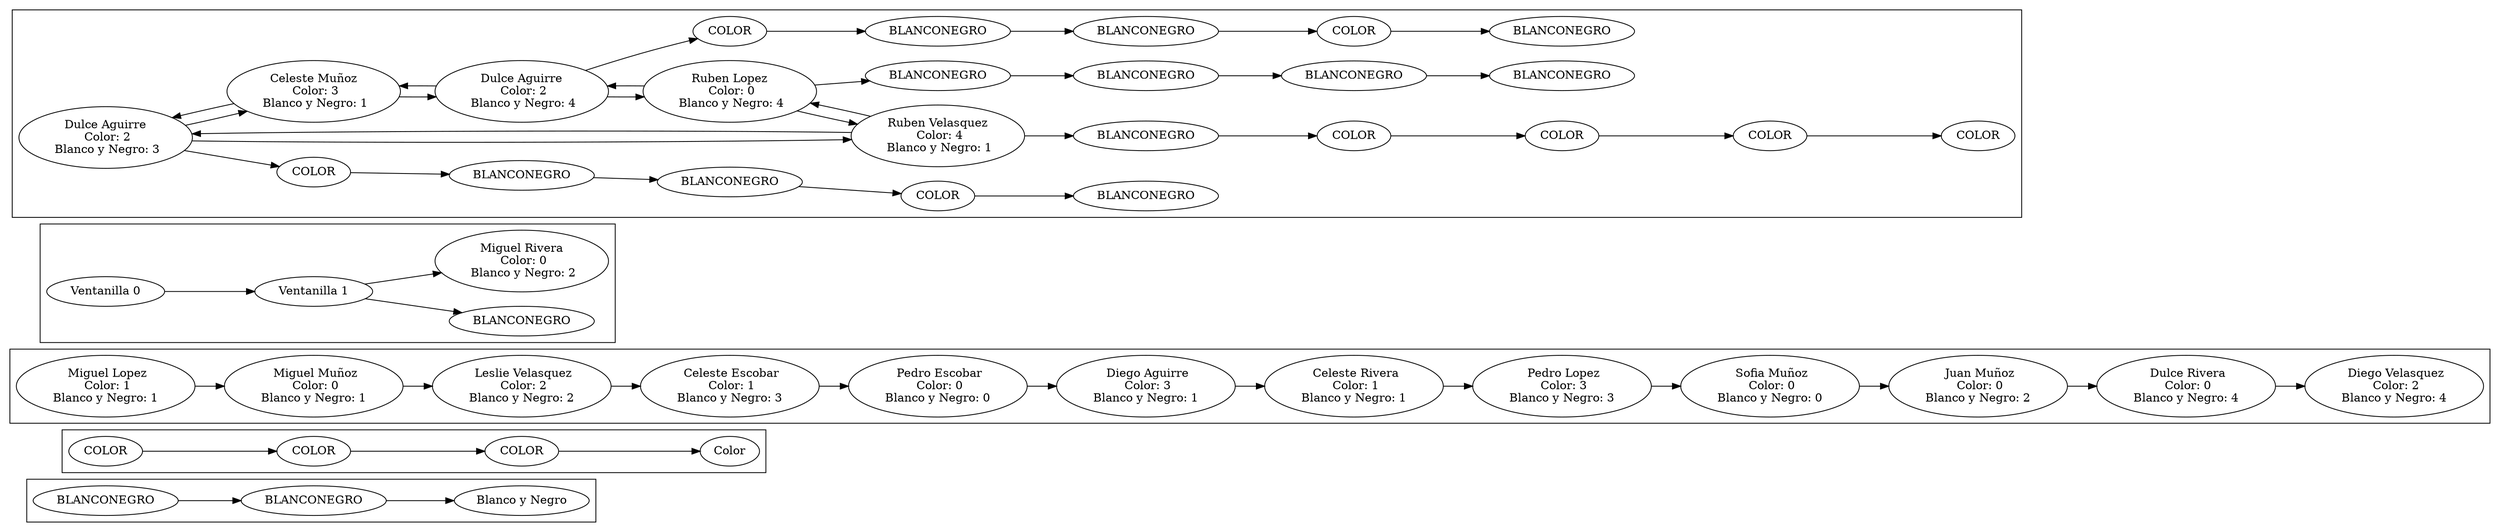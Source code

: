 digraph G{
rankdir=LR;
subgraph clusterPrintBN {
cd8bcfca4a429d048d13178ad8f5[label="BLANCONEGRO"];
cd8bcfca4a429d048d13178ad8f5->e7edb0c04a5aad6e26d1cdd2f38b;
e7edb0c04a5aad6e26d1cdd2f38b[label="BLANCONEGRO"];
BN[label="Blanco y Negro"];
e7edb0c04a5aad6e26d1cdd2f38b-> BN;
}subgraph clusterPrintColor {
ed5a18a8e594ffe96ecf0cb9a0ea6b5[label="COLOR"];
ed5a18a8e594ffe96ecf0cb9a0ea6b5->f34729a6dcfe4b6a7bed62;
f34729a6dcfe4b6a7bed62[label="COLOR"];
f34729a6dcfe4b6a7bed62->f0e9d6a74afe8475df6281a775b1;
f0e9d6a74afe8475df6281a775b1[label="COLOR"];
C[label="Color"];
f0e9d6a74afe8475df6281a775b1-> C;
}subgraph clusterColaRecepcion {
cdca465d7b4ef88ad220580a3358ce[label=" Miguel Lopez
 Color: 1
 Blanco y Negro: 1 "];
cdca465d7b4ef88ad220580a3358ce->fde4cd3a631ece6c0427854;
fde4cd3a631ece6c0427854[label=" Miguel Muñoz
 Color: 0
 Blanco y Negro: 1 "];
fde4cd3a631ece6c0427854->c583a5614cd4162894e4bfc8e7127be;
c583a5614cd4162894e4bfc8e7127be[label=" Leslie Velasquez
 Color: 2
 Blanco y Negro: 2 "];
c583a5614cd4162894e4bfc8e7127be->c6e79db09a40988e302eef9e0b49c1;
c6e79db09a40988e302eef9e0b49c1[label=" Celeste Escobar
 Color: 1
 Blanco y Negro: 3 "];
c6e79db09a40988e302eef9e0b49c1->db3ba42f854ebca46ad25cc246aec5;
db3ba42f854ebca46ad25cc246aec5[label=" Pedro Escobar
 Color: 0
 Blanco y Negro: 0 "];
db3ba42f854ebca46ad25cc246aec5->ef4fd954eb4a873fcc63e1f6b38;
ef4fd954eb4a873fcc63e1f6b38[label=" Diego Aguirre
 Color: 3
 Blanco y Negro: 1 "];
ef4fd954eb4a873fcc63e1f6b38->fb54ebd64cb389881e2449e84f11;
fb54ebd64cb389881e2449e84f11[label=" Celeste Rivera
 Color: 1
 Blanco y Negro: 1 "];
fb54ebd64cb389881e2449e84f11->bab5c4f481490681d8f9c7d32c5;
bab5c4f481490681d8f9c7d32c5[label=" Pedro Lopez
 Color: 3
 Blanco y Negro: 3 "];
bab5c4f481490681d8f9c7d32c5->cd6d916373423ab64fb420a047e82c;
cd6d916373423ab64fb420a047e82c[label=" Sofia Muñoz
 Color: 0
 Blanco y Negro: 0 "];
cd6d916373423ab64fb420a047e82c->db8ef70eee14bcd9a223d87fe3cab04;
db8ef70eee14bcd9a223d87fe3cab04[label=" Juan Muñoz
 Color: 0
 Blanco y Negro: 2 "];
db8ef70eee14bcd9a223d87fe3cab04->cfd2570c6764fa9aa83ce73c2001310;
cfd2570c6764fa9aa83ce73c2001310[label=" Dulce Rivera
 Color: 0
 Blanco y Negro: 4 "];
cfd2570c6764fa9aa83ce73c2001310->db540d4c8790999aa351d0e110;
db540d4c8790999aa351d0e110[label=" Diego Velasquez
 Color: 2
 Blanco y Negro: 4 "];
}subgraph clusterListaVentanillas {
e041a4e3fb7ac21831f761d4c[label=" Ventanilla 0 "];
e041a4e3fb7ac21831f761d4c->f753108cfd47499a13a857011f600e;
f753108cfd47499a13a857011f600e[label=" Ventanilla 1 "];
f753108cfd47499a13a857011f600e->e35a8b4950b5689cef05acefb5;
e35a8b4950b5689cef05acefb5[label="BLANCONEGRO"];
f9bdbef92364048a1a68c48c01f1112[label="Miguel Rivera
 Color: 0
 Blanco y Negro: 2"];
f753108cfd47499a13a857011f600e->f9bdbef92364048a1a68c48c01f1112;
}subgraph clusterListaEspera {
b34a0069ff4c51b4e1f251cc2d094c->dfcbe573e4259be0084514d36e8b3;
dfcbe573e4259be0084514d36e8b3[label="COLOR"];
dfcbe573e4259be0084514d36e8b3->af98d392914bc7abeb36679df1f033;
af98d392914bc7abeb36679df1f033[label="BLANCONEGRO"];
af98d392914bc7abeb36679df1f033->efd83ca4c0eb2087ec45b762db9;
efd83ca4c0eb2087ec45b762db9[label="BLANCONEGRO"];
efd83ca4c0eb2087ec45b762db9->ca8147cabef4e75ad3b7f7236c42796;
ca8147cabef4e75ad3b7f7236c42796[label="COLOR"];
ca8147cabef4e75ad3b7f7236c42796->f9fbf2a1e447ba9a150ca24b245ef;
f9fbf2a1e447ba9a150ca24b245ef[label="BLANCONEGRO"];
b34a0069ff4c51b4e1f251cc2d094c[label="Dulce Aguirre
 Color: 2
 Blanco y Negro: 3"];
b34a0069ff4c51b4e1f251cc2d094c->ededb09745f4f438ece932cca2d8822;
b34a0069ff4c51b4e1f251cc2d094c->ec3e53f48bca511cbabd939c1a6;
ec3e53f48bca511cbabd939c1a6->bded90ca94eaab62824168b5c6145;
bded90ca94eaab62824168b5c6145[label="BLANCONEGRO"];
bded90ca94eaab62824168b5c6145->cdbeabd4204f689d154f3e6ec6b5a7;
cdbeabd4204f689d154f3e6ec6b5a7[label="COLOR"];
cdbeabd4204f689d154f3e6ec6b5a7->db22e85b4d4f359020a629fd51f3b8;
db22e85b4d4f359020a629fd51f3b8[label="COLOR"];
db22e85b4d4f359020a629fd51f3b8->ef04a08eb384e89bdc0e488cf821b6e;
ef04a08eb384e89bdc0e488cf821b6e[label="COLOR"];
ef04a08eb384e89bdc0e488cf821b6e->f84e663ecd7439e8326a7e43995fa69;
f84e663ecd7439e8326a7e43995fa69[label="COLOR"];
ec3e53f48bca511cbabd939c1a6[label="Ruben Velasquez
 Color: 4
 Blanco y Negro: 1"];
ec3e53f48bca511cbabd939c1a6->b34a0069ff4c51b4e1f251cc2d094c;
ec3e53f48bca511cbabd939c1a6->d84e697f61c4770b9711c01cda2aca5;
d84e697f61c4770b9711c01cda2aca5->d9e7940d5898d7b70360b37ba;
d9e7940d5898d7b70360b37ba[label="BLANCONEGRO"];
d9e7940d5898d7b70360b37ba->affe61d4ebd8520c68bb60668de;
affe61d4ebd8520c68bb60668de[label="BLANCONEGRO"];
affe61d4ebd8520c68bb60668de->efff663d44b2abec41bd48892720;
efff663d44b2abec41bd48892720[label="BLANCONEGRO"];
efff663d44b2abec41bd48892720->aed1f6440b9062c33fd857ada9;
aed1f6440b9062c33fd857ada9[label="BLANCONEGRO"];
d84e697f61c4770b9711c01cda2aca5[label="Ruben Lopez
 Color: 0
 Blanco y Negro: 4"];
d84e697f61c4770b9711c01cda2aca5->ec3e53f48bca511cbabd939c1a6;
d84e697f61c4770b9711c01cda2aca5->f54b279541a9ac510deb1bf52dda;
f54b279541a9ac510deb1bf52dda->ad0309b2f64be2be4b00a667d2979a;
ad0309b2f64be2be4b00a667d2979a[label="COLOR"];
ad0309b2f64be2be4b00a667d2979a->d06f26d567340a28529dcacdea8c96b;
d06f26d567340a28529dcacdea8c96b[label="BLANCONEGRO"];
d06f26d567340a28529dcacdea8c96b->bfe515f42fcae303ebab0579166;
bfe515f42fcae303ebab0579166[label="BLANCONEGRO"];
bfe515f42fcae303ebab0579166->d82a57f1ba644ccb5ae5aba3c1ceec4;
d82a57f1ba644ccb5ae5aba3c1ceec4[label="COLOR"];
d82a57f1ba644ccb5ae5aba3c1ceec4->f6036a9a0954ed2be81ac58db2d309d;
f6036a9a0954ed2be81ac58db2d309d[label="BLANCONEGRO"];
f54b279541a9ac510deb1bf52dda[label="Dulce Aguirre
 Color: 2
 Blanco y Negro: 4"];
f54b279541a9ac510deb1bf52dda->d84e697f61c4770b9711c01cda2aca5;
f54b279541a9ac510deb1bf52dda->ededb09745f4f438ece932cca2d8822;
ededb09745f4f438ece932cca2d8822[label="Celeste Muñoz
 Color: 3
 Blanco y Negro: 1"];
ededb09745f4f438ece932cca2d8822->f54b279541a9ac510deb1bf52dda;
ededb09745f4f438ece932cca2d8822->b34a0069ff4c51b4e1f251cc2d094c;
}subgraph clusterListaAtendidos {
}}